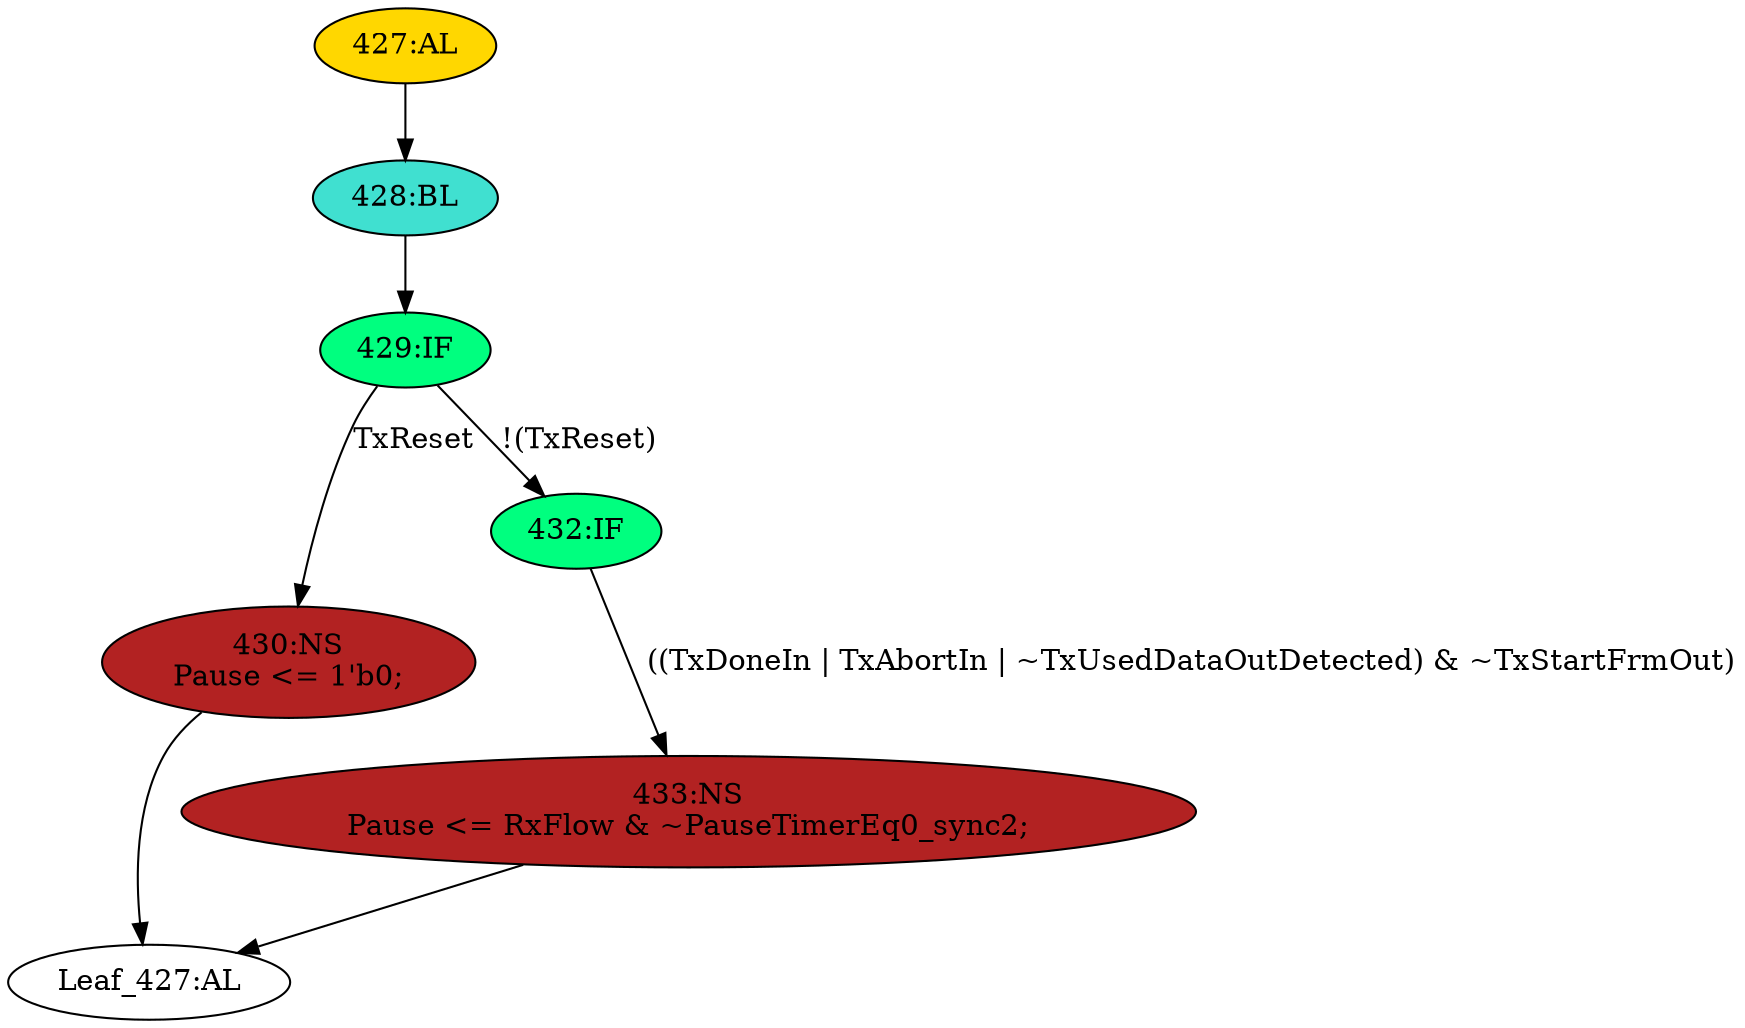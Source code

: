 strict digraph "" {
	node [label="\N"];
	"429:IF"	 [ast="<pyverilog.vparser.ast.IfStatement object at 0x7f2ba5b02c50>",
		fillcolor=springgreen,
		label="429:IF",
		statements="[]",
		style=filled,
		typ=IfStatement];
	"430:NS"	 [ast="<pyverilog.vparser.ast.NonblockingSubstitution object at 0x7f2ba5b77310>",
		fillcolor=firebrick,
		label="430:NS
Pause <= 1'b0;",
		statements="[<pyverilog.vparser.ast.NonblockingSubstitution object at 0x7f2ba5b77310>]",
		style=filled,
		typ=NonblockingSubstitution];
	"429:IF" -> "430:NS"	 [cond="['TxReset']",
		label=TxReset,
		lineno=429];
	"432:IF"	 [ast="<pyverilog.vparser.ast.IfStatement object at 0x7f2ba5b02c90>",
		fillcolor=springgreen,
		label="432:IF",
		statements="[]",
		style=filled,
		typ=IfStatement];
	"429:IF" -> "432:IF"	 [cond="['TxReset']",
		label="!(TxReset)",
		lineno=429];
	"Leaf_427:AL"	 [def_var="['Pause']",
		label="Leaf_427:AL"];
	"430:NS" -> "Leaf_427:AL"	 [cond="[]",
		lineno=None];
	"427:AL"	 [ast="<pyverilog.vparser.ast.Always object at 0x7f2b845fd510>",
		clk_sens=False,
		fillcolor=gold,
		label="427:AL",
		sens="['MTxClk', 'TxReset']",
		statements="[]",
		style=filled,
		typ=Always,
		use_var="['TxStartFrmOut', 'TxDoneIn', 'TxAbortIn', 'TxUsedDataOutDetected', 'RxFlow', 'TxReset', 'PauseTimerEq0_sync2']"];
	"428:BL"	 [ast="<pyverilog.vparser.ast.Block object at 0x7f2b845fdb90>",
		fillcolor=turquoise,
		label="428:BL",
		statements="[]",
		style=filled,
		typ=Block];
	"427:AL" -> "428:BL"	 [cond="[]",
		lineno=None];
	"433:NS"	 [ast="<pyverilog.vparser.ast.NonblockingSubstitution object at 0x7f2ba5b02cd0>",
		fillcolor=firebrick,
		label="433:NS
Pause <= RxFlow & ~PauseTimerEq0_sync2;",
		statements="[<pyverilog.vparser.ast.NonblockingSubstitution object at 0x7f2ba5b02cd0>]",
		style=filled,
		typ=NonblockingSubstitution];
	"432:IF" -> "433:NS"	 [cond="['TxDoneIn', 'TxAbortIn', 'TxUsedDataOutDetected', 'TxStartFrmOut']",
		label="((TxDoneIn | TxAbortIn | ~TxUsedDataOutDetected) & ~TxStartFrmOut)",
		lineno=432];
	"428:BL" -> "429:IF"	 [cond="[]",
		lineno=None];
	"433:NS" -> "Leaf_427:AL"	 [cond="[]",
		lineno=None];
}
